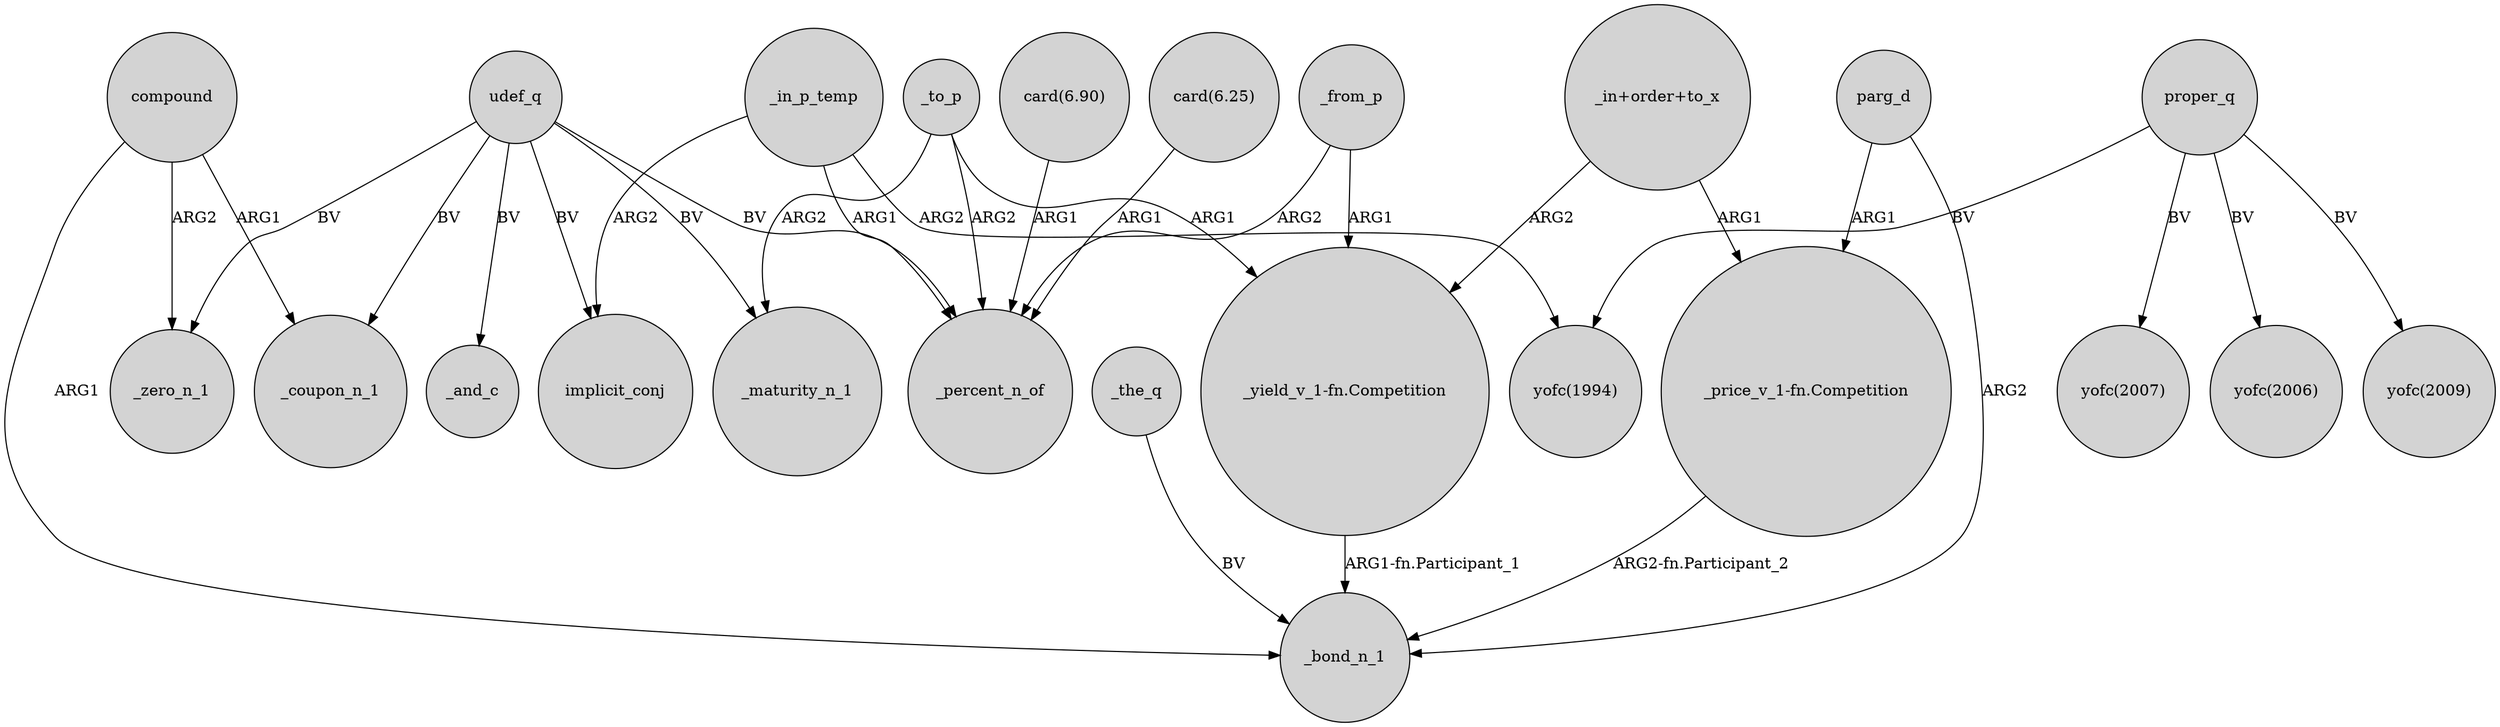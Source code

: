 digraph {
	node [shape=circle style=filled]
	compound -> _coupon_n_1 [label=ARG1]
	parg_d -> _bond_n_1 [label=ARG2]
	_in_p_temp -> implicit_conj [label=ARG2]
	_to_p -> "_yield_v_1-fn.Competition" [label=ARG1]
	udef_q -> _zero_n_1 [label=BV]
	compound -> _bond_n_1 [label=ARG1]
	"_price_v_1-fn.Competition" -> _bond_n_1 [label="ARG2-fn.Participant_2"]
	_to_p -> _percent_n_of [label=ARG2]
	_in_p_temp -> "yofc(1994)" [label=ARG2]
	udef_q -> _and_c [label=BV]
	"card(6.90)" -> _percent_n_of [label=ARG1]
	"card(6.25)" -> _percent_n_of [label=ARG1]
	udef_q -> _maturity_n_1 [label=BV]
	"_in+order+to_x" -> "_price_v_1-fn.Competition" [label=ARG1]
	_from_p -> "_yield_v_1-fn.Competition" [label=ARG1]
	"_in+order+to_x" -> "_yield_v_1-fn.Competition" [label=ARG2]
	"_yield_v_1-fn.Competition" -> _bond_n_1 [label="ARG1-fn.Participant_1"]
	udef_q -> _percent_n_of [label=BV]
	udef_q -> _coupon_n_1 [label=BV]
	_from_p -> _percent_n_of [label=ARG2]
	compound -> _zero_n_1 [label=ARG2]
	_to_p -> _maturity_n_1 [label=ARG2]
	proper_q -> "yofc(2006)" [label=BV]
	proper_q -> "yofc(2009)" [label=BV]
	_in_p_temp -> _percent_n_of [label=ARG1]
	parg_d -> "_price_v_1-fn.Competition" [label=ARG1]
	proper_q -> "yofc(2007)" [label=BV]
	_the_q -> _bond_n_1 [label=BV]
	udef_q -> implicit_conj [label=BV]
	proper_q -> "yofc(1994)" [label=BV]
}

